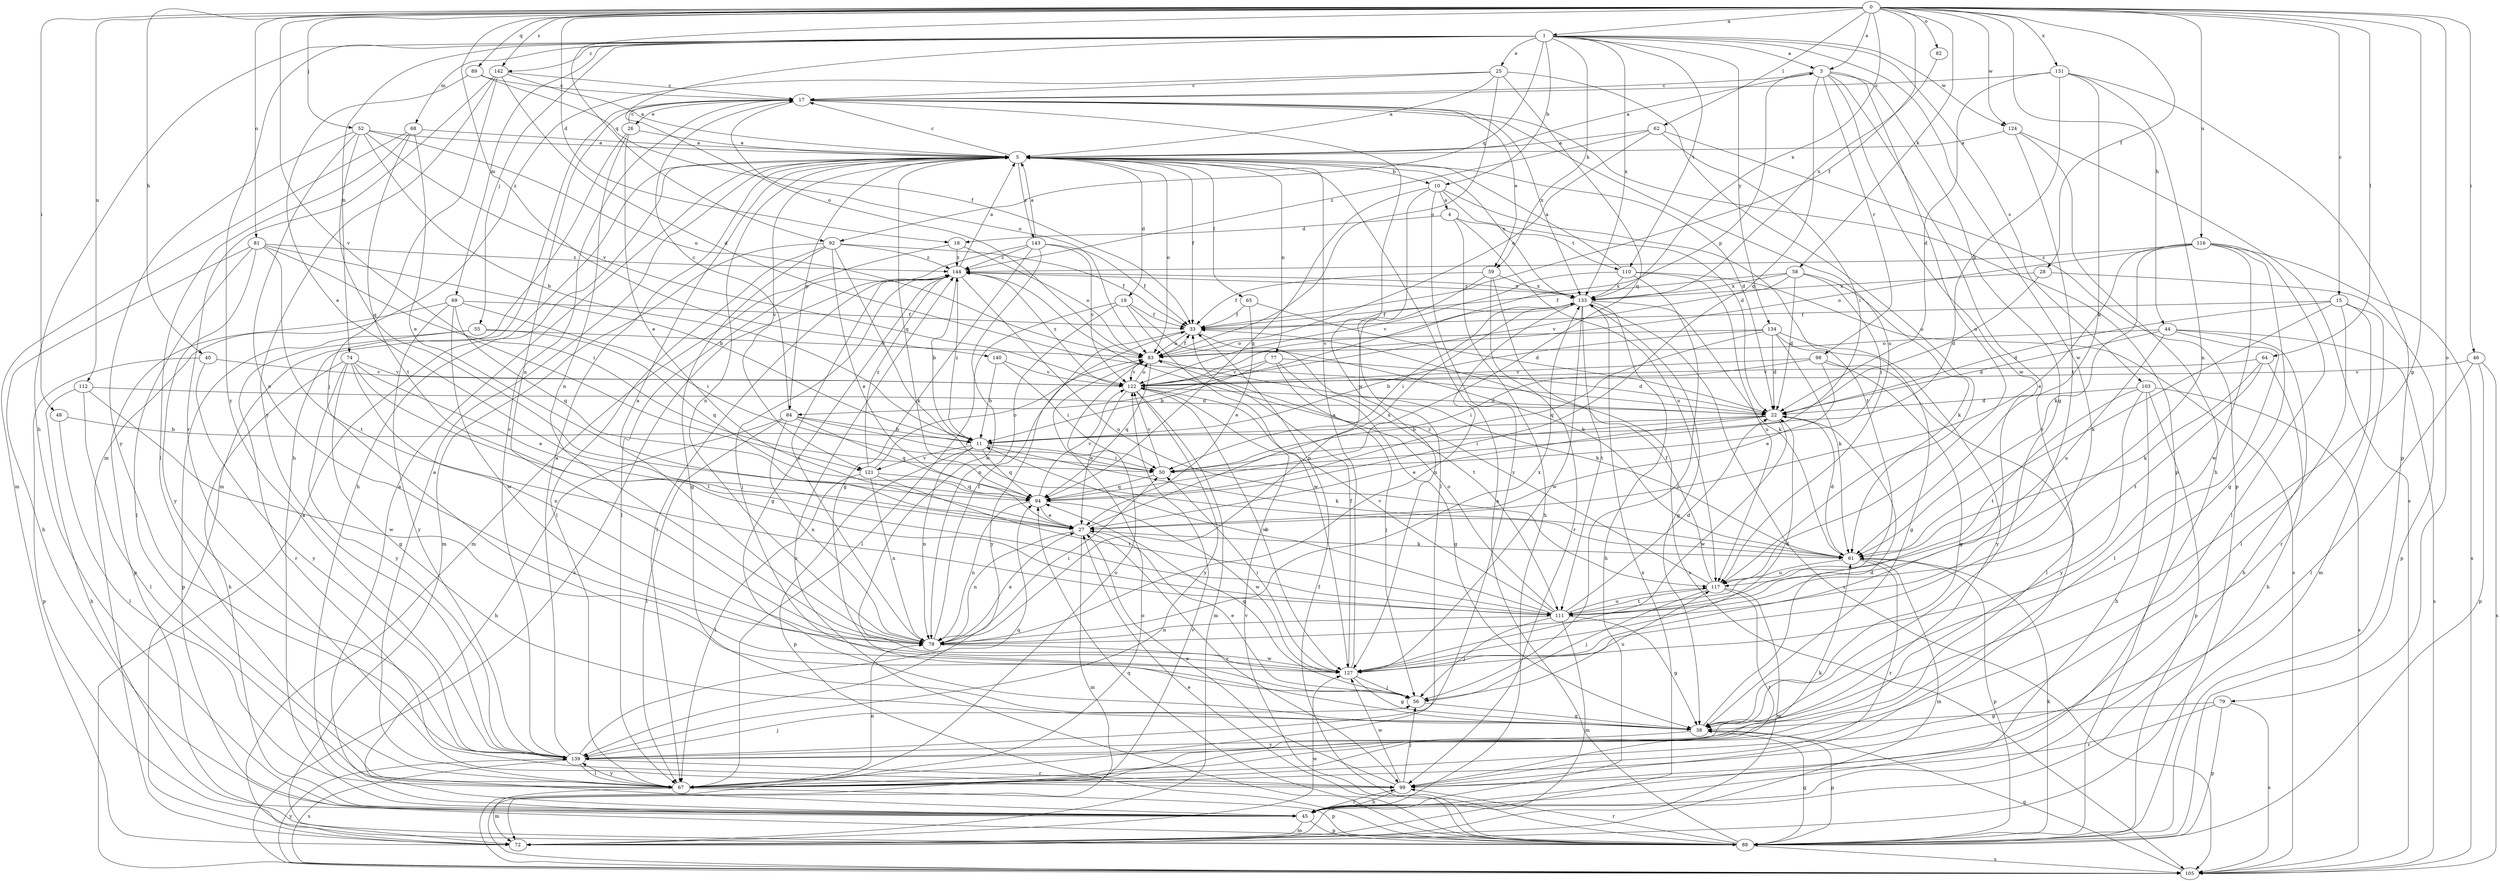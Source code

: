 strict digraph  {
0;
1;
3;
4;
5;
10;
11;
15;
17;
18;
19;
22;
25;
26;
27;
28;
33;
38;
40;
44;
45;
46;
48;
50;
52;
55;
56;
58;
59;
61;
62;
64;
65;
67;
68;
69;
72;
74;
77;
78;
79;
81;
82;
83;
84;
88;
89;
92;
94;
98;
99;
103;
105;
110;
111;
112;
116;
117;
121;
122;
124;
127;
131;
133;
134;
139;
140;
142;
143;
144;
0 -> 1  [label=a];
0 -> 3  [label=a];
0 -> 15  [label=c];
0 -> 18  [label=d];
0 -> 28  [label=f];
0 -> 33  [label=f];
0 -> 38  [label=g];
0 -> 40  [label=h];
0 -> 44  [label=h];
0 -> 46  [label=i];
0 -> 48  [label=i];
0 -> 52  [label=j];
0 -> 58  [label=k];
0 -> 62  [label=l];
0 -> 64  [label=l];
0 -> 79  [label=o];
0 -> 81  [label=o];
0 -> 82  [label=o];
0 -> 89  [label=q];
0 -> 92  [label=q];
0 -> 112  [label=u];
0 -> 116  [label=u];
0 -> 121  [label=v];
0 -> 124  [label=w];
0 -> 131  [label=x];
0 -> 133  [label=x];
0 -> 140  [label=z];
0 -> 142  [label=z];
1 -> 3  [label=a];
1 -> 10  [label=b];
1 -> 25  [label=e];
1 -> 45  [label=h];
1 -> 55  [label=j];
1 -> 59  [label=k];
1 -> 68  [label=m];
1 -> 69  [label=m];
1 -> 74  [label=n];
1 -> 83  [label=o];
1 -> 92  [label=q];
1 -> 103  [label=s];
1 -> 110  [label=t];
1 -> 124  [label=w];
1 -> 127  [label=w];
1 -> 133  [label=x];
1 -> 134  [label=y];
1 -> 139  [label=y];
1 -> 142  [label=z];
3 -> 17  [label=c];
3 -> 38  [label=g];
3 -> 84  [label=p];
3 -> 94  [label=q];
3 -> 98  [label=r];
3 -> 99  [label=r];
3 -> 117  [label=u];
3 -> 127  [label=w];
4 -> 18  [label=d];
4 -> 45  [label=h];
4 -> 110  [label=t];
4 -> 117  [label=u];
5 -> 3  [label=a];
5 -> 10  [label=b];
5 -> 17  [label=c];
5 -> 19  [label=d];
5 -> 22  [label=d];
5 -> 33  [label=f];
5 -> 45  [label=h];
5 -> 65  [label=l];
5 -> 77  [label=n];
5 -> 78  [label=n];
5 -> 83  [label=o];
5 -> 84  [label=p];
5 -> 94  [label=q];
5 -> 121  [label=v];
5 -> 133  [label=x];
5 -> 143  [label=z];
10 -> 4  [label=a];
10 -> 22  [label=d];
10 -> 67  [label=l];
10 -> 94  [label=q];
10 -> 111  [label=t];
10 -> 139  [label=y];
11 -> 50  [label=i];
11 -> 61  [label=k];
11 -> 78  [label=n];
11 -> 88  [label=p];
11 -> 94  [label=q];
11 -> 121  [label=v];
11 -> 144  [label=z];
15 -> 22  [label=d];
15 -> 33  [label=f];
15 -> 61  [label=k];
15 -> 67  [label=l];
15 -> 72  [label=m];
15 -> 99  [label=r];
17 -> 26  [label=e];
17 -> 45  [label=h];
17 -> 78  [label=n];
17 -> 83  [label=o];
17 -> 88  [label=p];
17 -> 117  [label=u];
17 -> 127  [label=w];
17 -> 133  [label=x];
17 -> 59  [label=e];
18 -> 72  [label=m];
18 -> 83  [label=o];
18 -> 144  [label=z];
19 -> 33  [label=f];
19 -> 61  [label=k];
19 -> 67  [label=l];
19 -> 78  [label=n];
19 -> 127  [label=w];
22 -> 11  [label=b];
22 -> 27  [label=e];
22 -> 50  [label=i];
22 -> 127  [label=w];
25 -> 5  [label=a];
25 -> 17  [label=c];
25 -> 72  [label=m];
25 -> 83  [label=o];
25 -> 94  [label=q];
25 -> 117  [label=u];
26 -> 5  [label=a];
26 -> 17  [label=c];
26 -> 27  [label=e];
26 -> 72  [label=m];
26 -> 78  [label=n];
27 -> 61  [label=k];
27 -> 72  [label=m];
27 -> 78  [label=n];
27 -> 99  [label=r];
27 -> 133  [label=x];
28 -> 22  [label=d];
28 -> 88  [label=p];
28 -> 133  [label=x];
33 -> 83  [label=o];
33 -> 111  [label=t];
33 -> 139  [label=y];
38 -> 22  [label=d];
38 -> 88  [label=p];
38 -> 139  [label=y];
40 -> 88  [label=p];
40 -> 122  [label=v];
40 -> 139  [label=y];
44 -> 22  [label=d];
44 -> 45  [label=h];
44 -> 67  [label=l];
44 -> 83  [label=o];
44 -> 105  [label=s];
44 -> 117  [label=u];
45 -> 5  [label=a];
45 -> 72  [label=m];
45 -> 88  [label=p];
45 -> 99  [label=r];
46 -> 67  [label=l];
46 -> 88  [label=p];
46 -> 105  [label=s];
46 -> 122  [label=v];
48 -> 11  [label=b];
48 -> 67  [label=l];
50 -> 94  [label=q];
50 -> 122  [label=v];
52 -> 5  [label=a];
52 -> 11  [label=b];
52 -> 78  [label=n];
52 -> 83  [label=o];
52 -> 94  [label=q];
52 -> 122  [label=v];
52 -> 139  [label=y];
55 -> 83  [label=o];
55 -> 88  [label=p];
55 -> 94  [label=q];
55 -> 99  [label=r];
56 -> 27  [label=e];
56 -> 38  [label=g];
56 -> 94  [label=q];
56 -> 117  [label=u];
58 -> 22  [label=d];
58 -> 33  [label=f];
58 -> 50  [label=i];
58 -> 61  [label=k];
58 -> 122  [label=v];
58 -> 133  [label=x];
59 -> 33  [label=f];
59 -> 78  [label=n];
59 -> 99  [label=r];
59 -> 105  [label=s];
59 -> 133  [label=x];
61 -> 22  [label=d];
61 -> 72  [label=m];
61 -> 88  [label=p];
61 -> 99  [label=r];
61 -> 117  [label=u];
62 -> 5  [label=a];
62 -> 50  [label=i];
62 -> 83  [label=o];
62 -> 88  [label=p];
62 -> 144  [label=z];
64 -> 45  [label=h];
64 -> 61  [label=k];
64 -> 111  [label=t];
64 -> 122  [label=v];
65 -> 22  [label=d];
65 -> 27  [label=e];
65 -> 33  [label=f];
67 -> 5  [label=a];
67 -> 61  [label=k];
67 -> 72  [label=m];
67 -> 78  [label=n];
67 -> 83  [label=o];
67 -> 88  [label=p];
67 -> 139  [label=y];
68 -> 5  [label=a];
68 -> 27  [label=e];
68 -> 67  [label=l];
68 -> 72  [label=m];
68 -> 111  [label=t];
69 -> 33  [label=f];
69 -> 50  [label=i];
69 -> 88  [label=p];
69 -> 94  [label=q];
69 -> 127  [label=w];
69 -> 139  [label=y];
72 -> 127  [label=w];
72 -> 133  [label=x];
74 -> 27  [label=e];
74 -> 38  [label=g];
74 -> 45  [label=h];
74 -> 78  [label=n];
74 -> 111  [label=t];
74 -> 122  [label=v];
74 -> 139  [label=y];
77 -> 11  [label=b];
77 -> 22  [label=d];
77 -> 38  [label=g];
77 -> 56  [label=j];
77 -> 122  [label=v];
78 -> 5  [label=a];
78 -> 27  [label=e];
78 -> 33  [label=f];
78 -> 50  [label=i];
78 -> 127  [label=w];
78 -> 133  [label=x];
78 -> 144  [label=z];
79 -> 38  [label=g];
79 -> 88  [label=p];
79 -> 99  [label=r];
79 -> 105  [label=s];
81 -> 11  [label=b];
81 -> 45  [label=h];
81 -> 50  [label=i];
81 -> 67  [label=l];
81 -> 111  [label=t];
81 -> 139  [label=y];
81 -> 144  [label=z];
82 -> 133  [label=x];
83 -> 33  [label=f];
83 -> 61  [label=k];
83 -> 94  [label=q];
83 -> 122  [label=v];
84 -> 11  [label=b];
84 -> 17  [label=c];
84 -> 45  [label=h];
84 -> 50  [label=i];
84 -> 67  [label=l];
84 -> 78  [label=n];
84 -> 94  [label=q];
88 -> 5  [label=a];
88 -> 27  [label=e];
88 -> 33  [label=f];
88 -> 38  [label=g];
88 -> 61  [label=k];
88 -> 94  [label=q];
88 -> 99  [label=r];
88 -> 105  [label=s];
88 -> 122  [label=v];
88 -> 144  [label=z];
89 -> 17  [label=c];
89 -> 27  [label=e];
89 -> 33  [label=f];
92 -> 27  [label=e];
92 -> 33  [label=f];
92 -> 38  [label=g];
92 -> 61  [label=k];
92 -> 67  [label=l];
92 -> 72  [label=m];
92 -> 144  [label=z];
94 -> 27  [label=e];
94 -> 78  [label=n];
94 -> 122  [label=v];
94 -> 127  [label=w];
98 -> 27  [label=e];
98 -> 38  [label=g];
98 -> 50  [label=i];
98 -> 67  [label=l];
98 -> 122  [label=v];
99 -> 27  [label=e];
99 -> 45  [label=h];
99 -> 56  [label=j];
99 -> 127  [label=w];
103 -> 22  [label=d];
103 -> 45  [label=h];
103 -> 88  [label=p];
103 -> 105  [label=s];
103 -> 111  [label=t];
103 -> 139  [label=y];
105 -> 5  [label=a];
105 -> 38  [label=g];
105 -> 83  [label=o];
105 -> 122  [label=v];
105 -> 139  [label=y];
105 -> 144  [label=z];
110 -> 5  [label=a];
110 -> 56  [label=j];
110 -> 105  [label=s];
110 -> 117  [label=u];
110 -> 122  [label=v];
110 -> 133  [label=x];
111 -> 11  [label=b];
111 -> 22  [label=d];
111 -> 38  [label=g];
111 -> 56  [label=j];
111 -> 72  [label=m];
111 -> 78  [label=n];
111 -> 83  [label=o];
111 -> 117  [label=u];
111 -> 122  [label=v];
112 -> 22  [label=d];
112 -> 45  [label=h];
112 -> 67  [label=l];
112 -> 127  [label=w];
116 -> 27  [label=e];
116 -> 38  [label=g];
116 -> 61  [label=k];
116 -> 67  [label=l];
116 -> 83  [label=o];
116 -> 105  [label=s];
116 -> 127  [label=w];
116 -> 144  [label=z];
117 -> 33  [label=f];
117 -> 56  [label=j];
117 -> 72  [label=m];
117 -> 99  [label=r];
117 -> 111  [label=t];
117 -> 144  [label=z];
121 -> 67  [label=l];
121 -> 78  [label=n];
121 -> 83  [label=o];
121 -> 94  [label=q];
121 -> 111  [label=t];
121 -> 144  [label=z];
122 -> 22  [label=d];
122 -> 27  [label=e];
122 -> 72  [label=m];
122 -> 83  [label=o];
122 -> 127  [label=w];
122 -> 139  [label=y];
122 -> 144  [label=z];
124 -> 5  [label=a];
124 -> 45  [label=h];
124 -> 105  [label=s];
124 -> 111  [label=t];
127 -> 5  [label=a];
127 -> 22  [label=d];
127 -> 33  [label=f];
127 -> 38  [label=g];
127 -> 50  [label=i];
127 -> 56  [label=j];
131 -> 11  [label=b];
131 -> 17  [label=c];
131 -> 22  [label=d];
131 -> 61  [label=k];
131 -> 78  [label=n];
131 -> 88  [label=p];
133 -> 33  [label=f];
133 -> 38  [label=g];
133 -> 45  [label=h];
133 -> 50  [label=i];
133 -> 61  [label=k];
133 -> 78  [label=n];
133 -> 105  [label=s];
133 -> 111  [label=t];
133 -> 122  [label=v];
133 -> 127  [label=w];
133 -> 144  [label=z];
134 -> 11  [label=b];
134 -> 22  [label=d];
134 -> 38  [label=g];
134 -> 61  [label=k];
134 -> 83  [label=o];
134 -> 94  [label=q];
134 -> 139  [label=y];
139 -> 5  [label=a];
139 -> 17  [label=c];
139 -> 56  [label=j];
139 -> 67  [label=l];
139 -> 94  [label=q];
139 -> 99  [label=r];
139 -> 105  [label=s];
140 -> 11  [label=b];
140 -> 50  [label=i];
140 -> 122  [label=v];
142 -> 5  [label=a];
142 -> 17  [label=c];
142 -> 22  [label=d];
142 -> 56  [label=j];
142 -> 99  [label=r];
142 -> 139  [label=y];
143 -> 5  [label=a];
143 -> 33  [label=f];
143 -> 38  [label=g];
143 -> 67  [label=l];
143 -> 122  [label=v];
143 -> 127  [label=w];
143 -> 144  [label=z];
144 -> 5  [label=a];
144 -> 11  [label=b];
144 -> 38  [label=g];
144 -> 56  [label=j];
144 -> 67  [label=l];
144 -> 117  [label=u];
144 -> 133  [label=x];
}
